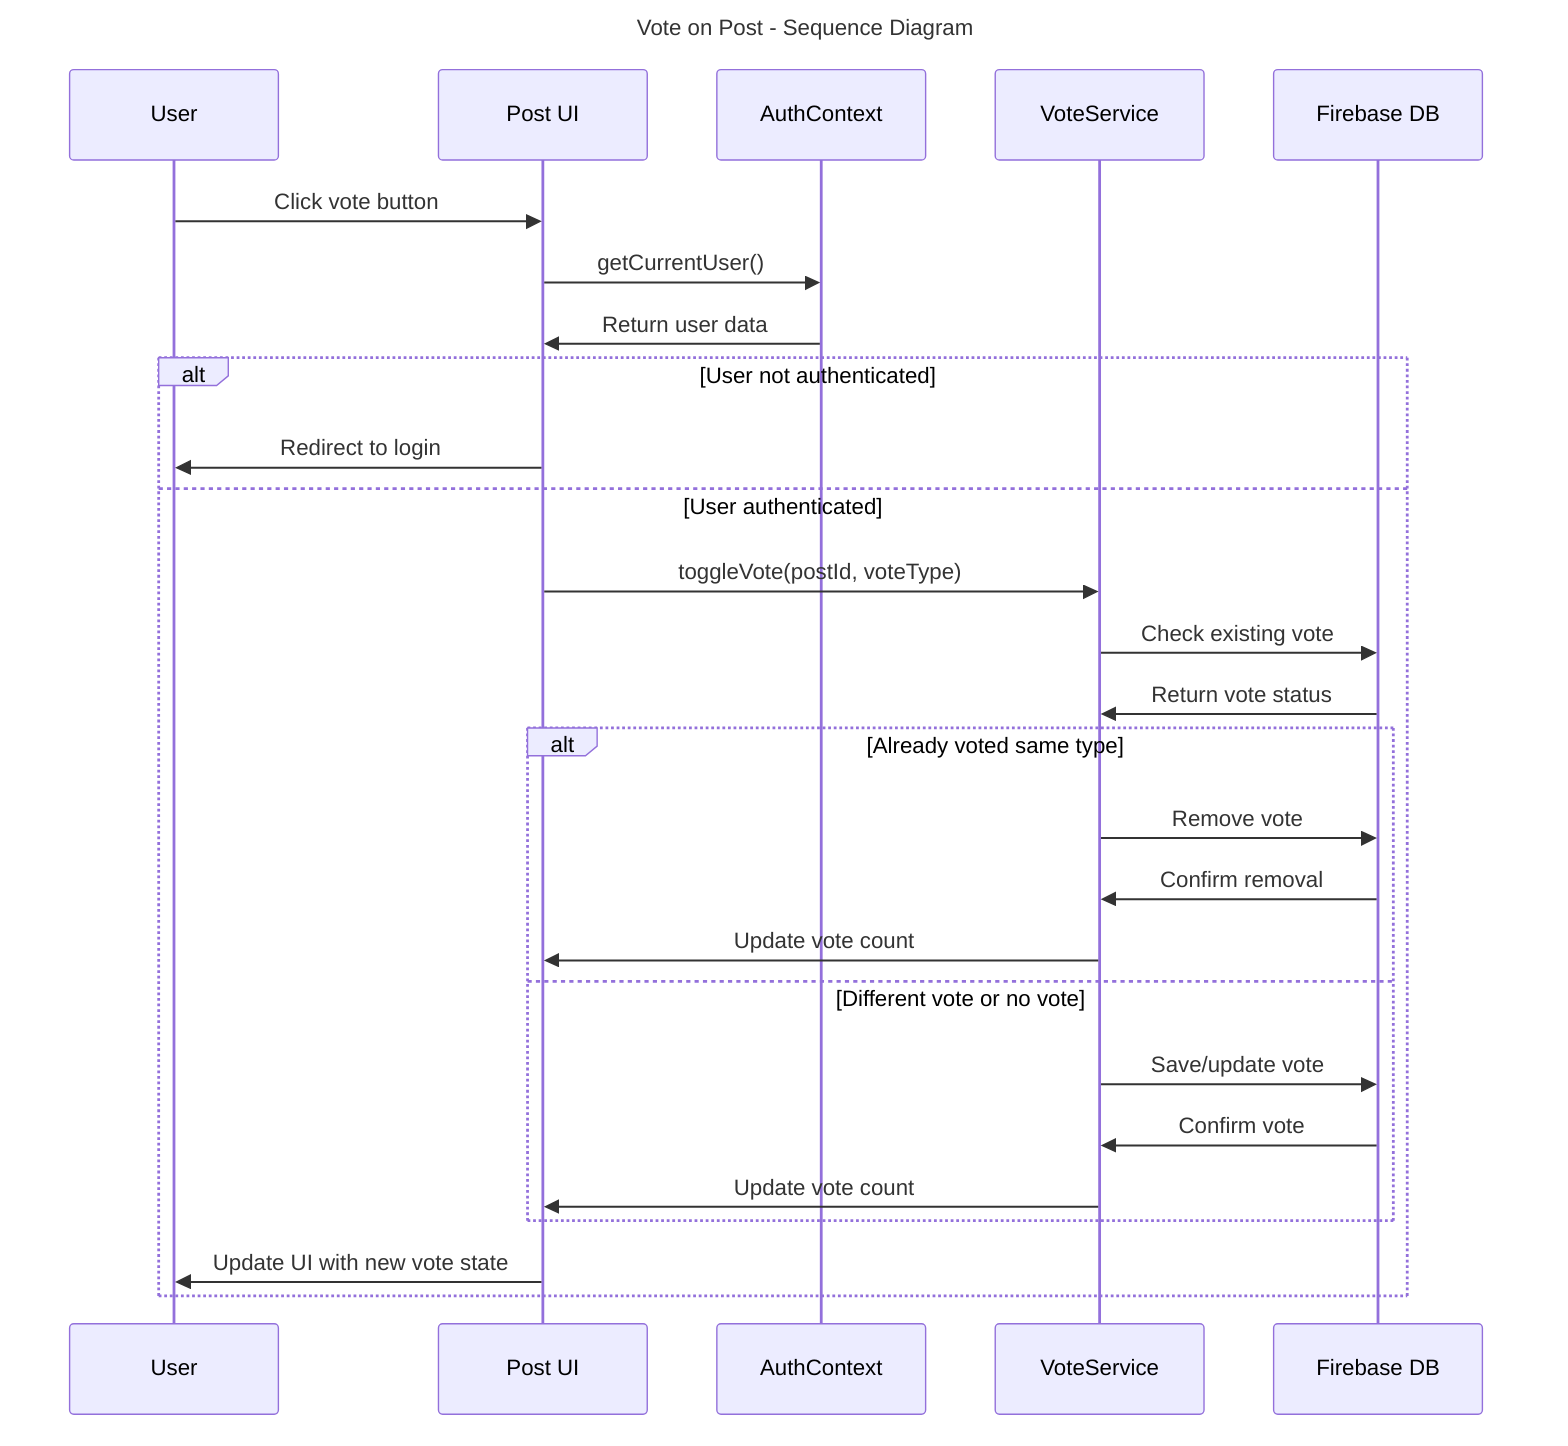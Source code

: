 ---
title: Vote on Post - Sequence Diagram
---
sequenceDiagram
    participant User
    participant UI as Post UI
    participant Auth as AuthContext
    participant VoteService
    participant Firebase as Firebase DB

    User->>UI: Click vote button
    UI->>Auth: getCurrentUser()
    Auth->>UI: Return user data
    alt User not authenticated
        UI->>User: Redirect to login
    else User authenticated
        UI->>VoteService: toggleVote(postId, voteType)
        VoteService->>Firebase: Check existing vote
        Firebase->>VoteService: Return vote status
        alt Already voted same type
            VoteService->>Firebase: Remove vote
            Firebase->>VoteService: Confirm removal
            VoteService->>UI: Update vote count
        else Different vote or no vote
            VoteService->>Firebase: Save/update vote
            Firebase->>VoteService: Confirm vote
            VoteService->>UI: Update vote count
        end
        UI->>User: Update UI with new vote state
    end